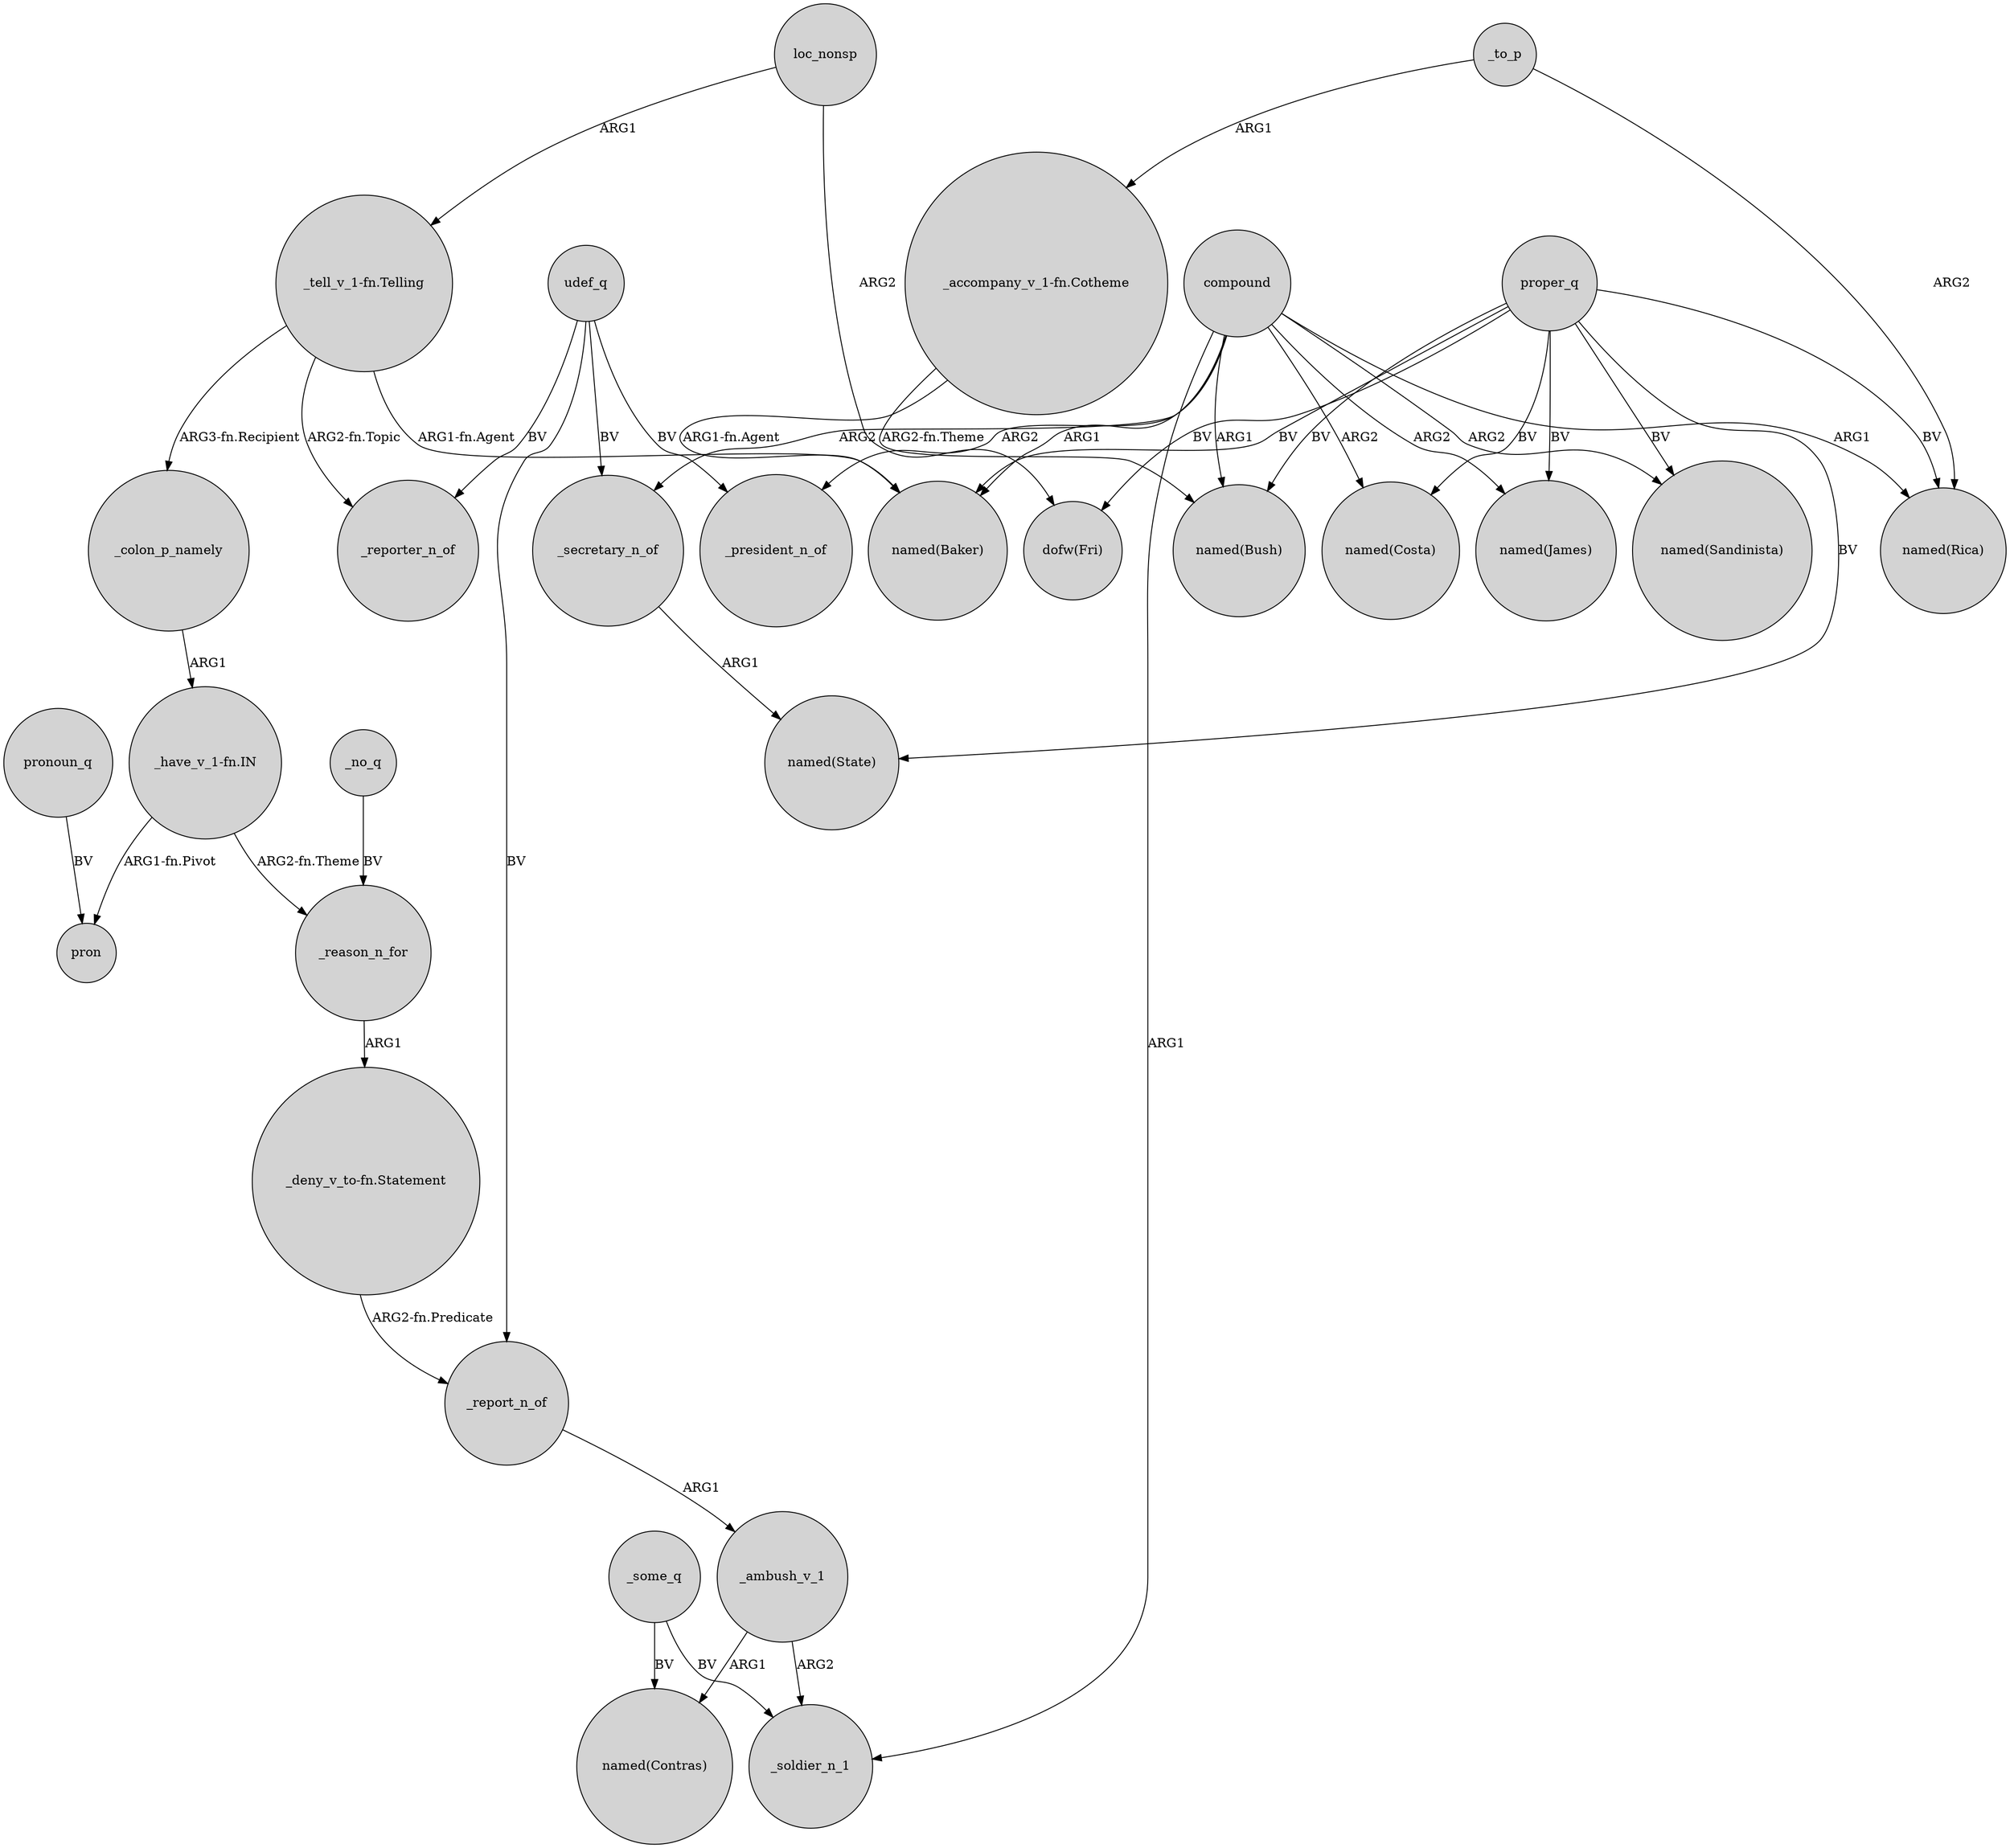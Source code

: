 digraph {
	node [shape=circle style=filled]
	compound -> _secretary_n_of [label=ARG2]
	udef_q -> _secretary_n_of [label=BV]
	proper_q -> "dofw(Fri)" [label=BV]
	compound -> _president_n_of [label=ARG2]
	"_accompany_v_1-fn.Cotheme" -> "named(Baker)" [label="ARG1-fn.Agent"]
	proper_q -> "named(Costa)" [label=BV]
	"_tell_v_1-fn.Telling" -> "named(Baker)" [label="ARG1-fn.Agent"]
	_to_p -> "_accompany_v_1-fn.Cotheme" [label=ARG1]
	compound -> "named(James)" [label=ARG2]
	_some_q -> "named(Contras)" [label=BV]
	udef_q -> _report_n_of [label=BV]
	_report_n_of -> _ambush_v_1 [label=ARG1]
	_reason_n_for -> "_deny_v_to-fn.Statement" [label=ARG1]
	"_have_v_1-fn.IN" -> pron [label="ARG1-fn.Pivot"]
	_ambush_v_1 -> _soldier_n_1 [label=ARG2]
	loc_nonsp -> "dofw(Fri)" [label=ARG2]
	"_tell_v_1-fn.Telling" -> _reporter_n_of [label="ARG2-fn.Topic"]
	_no_q -> _reason_n_for [label=BV]
	_ambush_v_1 -> "named(Contras)" [label=ARG1]
	_to_p -> "named(Rica)" [label=ARG2]
	proper_q -> "named(Baker)" [label=BV]
	pronoun_q -> pron [label=BV]
	"_have_v_1-fn.IN" -> _reason_n_for [label="ARG2-fn.Theme"]
	compound -> "named(Rica)" [label=ARG1]
	udef_q -> _president_n_of [label=BV]
	compound -> "named(Costa)" [label=ARG2]
	_colon_p_namely -> "_have_v_1-fn.IN" [label=ARG1]
	"_deny_v_to-fn.Statement" -> _report_n_of [label="ARG2-fn.Predicate"]
	compound -> "named(Sandinista)" [label=ARG2]
	"_tell_v_1-fn.Telling" -> _colon_p_namely [label="ARG3-fn.Recipient"]
	_secretary_n_of -> "named(State)" [label=ARG1]
	proper_q -> "named(James)" [label=BV]
	udef_q -> _reporter_n_of [label=BV]
	proper_q -> "named(Bush)" [label=BV]
	"_accompany_v_1-fn.Cotheme" -> "named(Bush)" [label="ARG2-fn.Theme"]
	proper_q -> "named(Sandinista)" [label=BV]
	proper_q -> "named(Rica)" [label=BV]
	proper_q -> "named(State)" [label=BV]
	compound -> "named(Baker)" [label=ARG1]
	_some_q -> _soldier_n_1 [label=BV]
	loc_nonsp -> "_tell_v_1-fn.Telling" [label=ARG1]
	compound -> "named(Bush)" [label=ARG1]
	compound -> _soldier_n_1 [label=ARG1]
}
